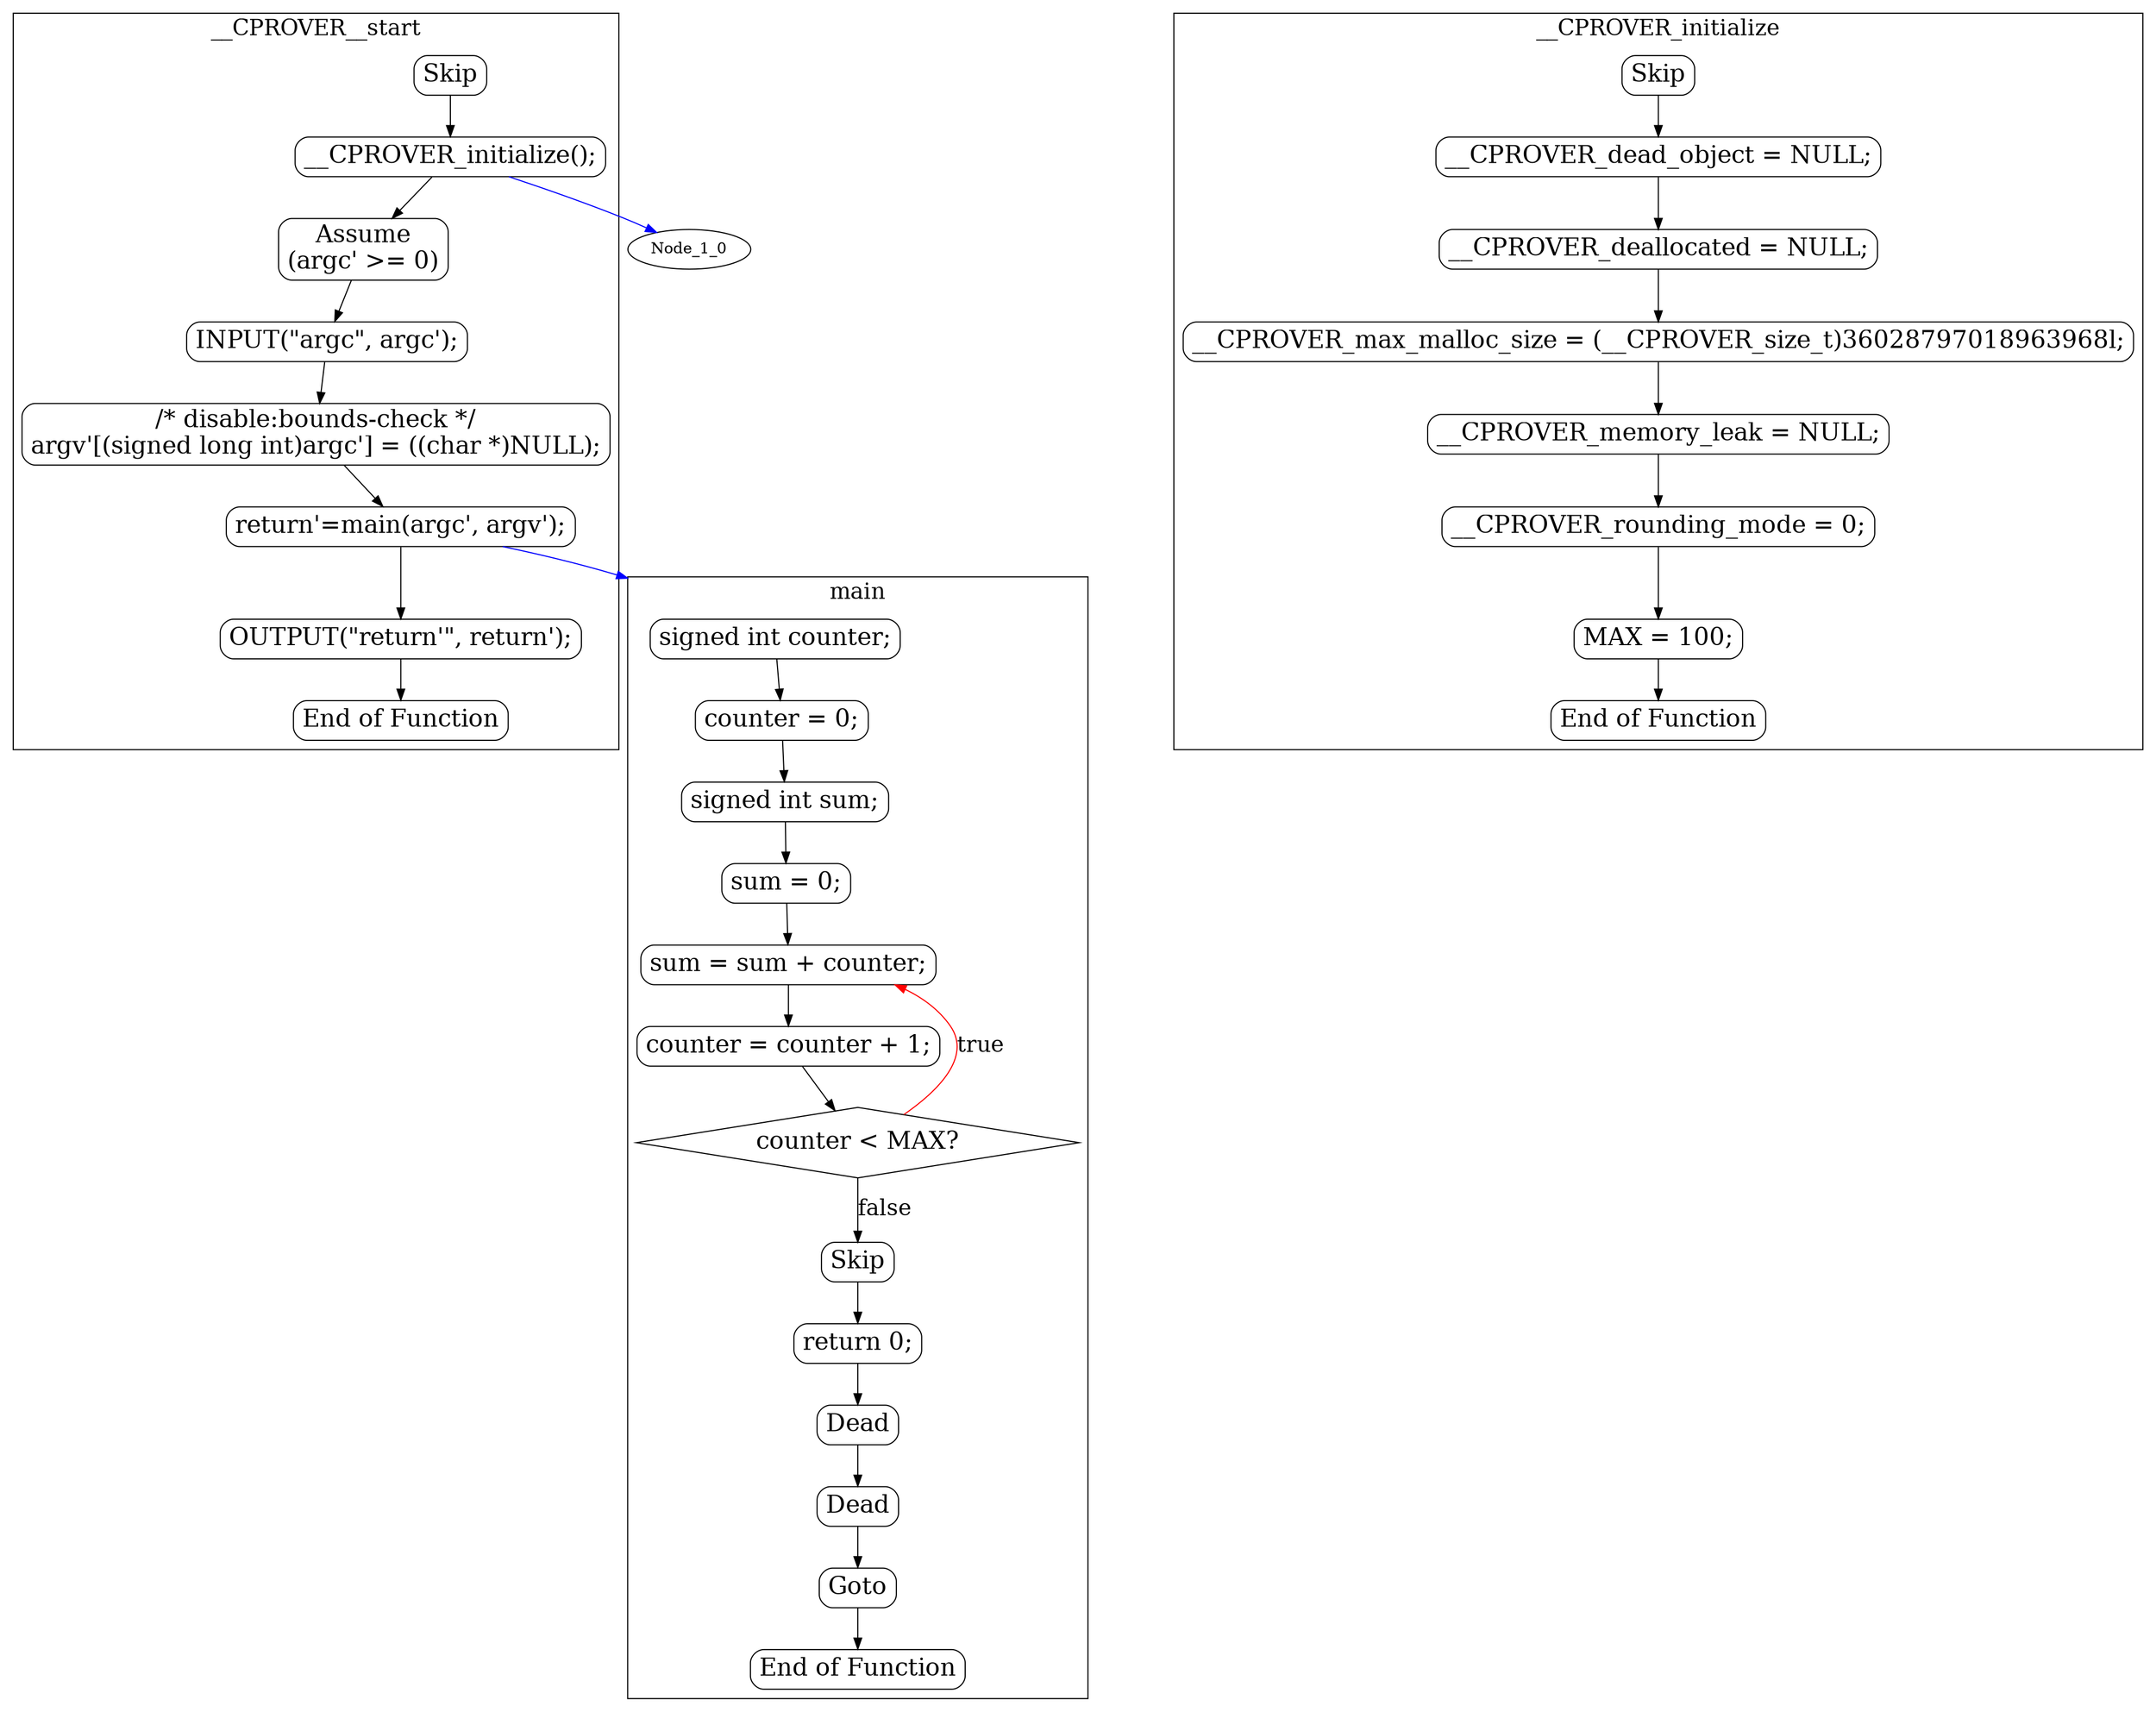 digraph G {
color=black;orientation=portrait;fontsize=20;compound=true;size="30,40";ratio=compress;
subgraph "cluster_main" {
label="main";
Node_0_0 [shape=Mrecord,fontsize=22,label="signed int counter;"];
Node_0_0 -> Node_0_1 ;
Node_0_1 [shape=Mrecord,fontsize=22,label="counter = 0;"];
Node_0_1 -> Node_0_2 ;
Node_0_2 [shape=Mrecord,fontsize=22,label="signed int sum;"];
Node_0_2 -> Node_0_3 ;
Node_0_3 [shape=Mrecord,fontsize=22,label="sum = 0;"];
Node_0_3 -> Node_0_4 ;
Node_0_4 [shape=Mrecord,fontsize=22,label="sum = sum + counter;"];
Node_0_4 -> Node_0_5 ;
Node_0_5 [shape=Mrecord,fontsize=22,label="counter = counter + 1;"];
Node_0_5 -> Node_0_6 ;
Node_0_6 [shape=diamond,fontsize=22,label="counter \< MAX?"];
Node_0_6 -> Node_0_4 [fontsize=20,label="true",color=red];
Node_0_6 -> Node_0_7 [fontsize=20,label="false"];
Node_0_7 [shape=Mrecord,fontsize=22,label="Skip"];
Node_0_7 -> Node_0_8 ;
Node_0_8 [shape=Mrecord,fontsize=22,label="return 0;"];
Node_0_8 -> Node_0_9 ;
Node_0_9 [shape=Mrecord,fontsize=22,label="Dead"];
Node_0_9 -> Node_0_10 ;
Node_0_10 [shape=Mrecord,fontsize=22,label="Dead"];
Node_0_10 -> Node_0_11 ;
Node_0_11 [shape=Mrecord,fontsize=22,label="Goto"];
Node_0_11 -> Node_0_12 ;
Node_0_12 [shape=Mrecord,fontsize=22,label="End of Function"];
}
subgraph "cluster___CPROVER_initialize" {
label="__CPROVER_initialize";
Node_1_13 [shape=Mrecord,fontsize=22,label="Skip"];
Node_1_13 -> Node_1_14 ;
Node_1_14 [shape=Mrecord,fontsize=22,label="__CPROVER_dead_object = NULL;"];
Node_1_14 -> Node_1_15 ;
Node_1_15 [shape=Mrecord,fontsize=22,label="__CPROVER_deallocated = NULL;"];
Node_1_15 -> Node_1_16 ;
Node_1_16 [shape=Mrecord,fontsize=22,label="__CPROVER_max_malloc_size = (__CPROVER_size_t)36028797018963968l;"];
Node_1_16 -> Node_1_17 ;
Node_1_17 [shape=Mrecord,fontsize=22,label="__CPROVER_memory_leak = NULL;"];
Node_1_17 -> Node_1_18 ;
Node_1_18 [shape=Mrecord,fontsize=22,label="__CPROVER_rounding_mode = 0;"];
Node_1_18 -> Node_1_19 ;
Node_1_19 [shape=Mrecord,fontsize=22,label="MAX = 100;"];
Node_1_19 -> Node_1_20 ;
Node_1_20 [shape=Mrecord,fontsize=22,label="End of Function"];
}
subgraph "cluster___CPROVER__start" {
label="__CPROVER__start";
Node_2_21 [shape=Mrecord,fontsize=22,label="Skip"];
Node_2_21 -> Node_2_22 ;
Node_2_22 [shape=Mrecord,fontsize=22,label="__CPROVER_initialize();"];
Node_2_22 -> Node_2_23 ;
Node_2_23 [shape=Mrecord,fontsize=22,label="Assume\n(argc' \>= 0)"];
Node_2_23 -> Node_2_24 ;
Node_2_24 [shape=Mrecord,fontsize=22,label="INPUT(\"argc\", argc');"];
Node_2_24 -> Node_2_25 ;
Node_2_25 [shape=Mrecord,fontsize=22,label="/* disable:bounds-check */\nargv'[(signed long int)argc'] = ((char *)NULL);"];
Node_2_25 -> Node_2_26 ;
Node_2_26 [shape=Mrecord,fontsize=22,label="return'=main(argc', argv');"];
Node_2_26 -> Node_2_27 ;
Node_2_27 [shape=Mrecord,fontsize=22,label="OUTPUT(\"return'\", return');"];
Node_2_27 -> Node_2_28 ;
Node_2_28 [shape=Mrecord,fontsize=22,label="End of Function"];
}
Node_2_22 -> Node_1_0 [lhead="cluster___CPROVER_initialize",color=blue];
Node_2_26 -> Node_0_0 [lhead="cluster_main",color=blue];
}
